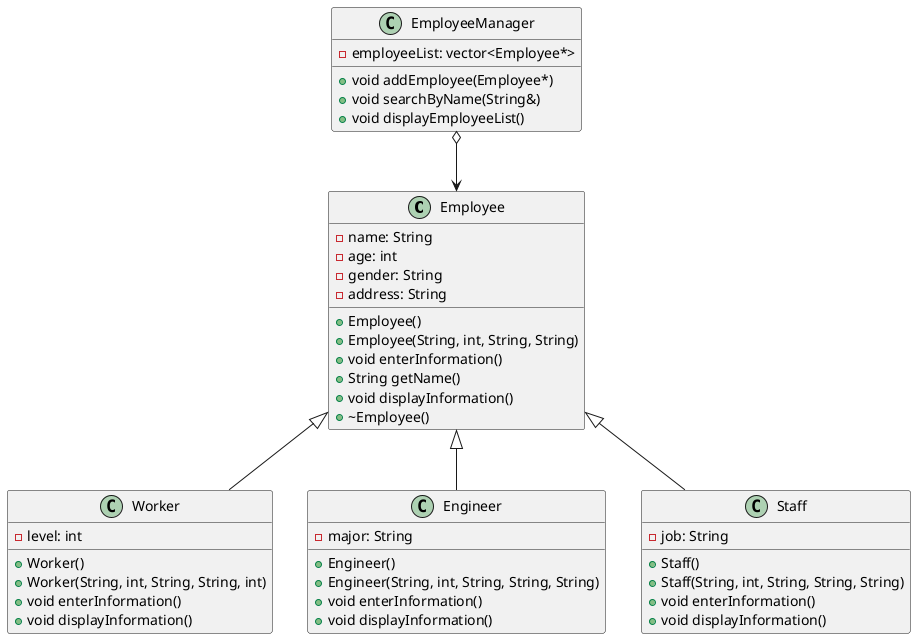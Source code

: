 @startuml

class Employee {
  - name: String
  - age: int
  - gender: String
  - address: String
  + Employee()
  + Employee(String, int, String, String)
  + void enterInformation()
  + String getName()
  + void displayInformation()
  + ~Employee()
}

class Worker {
  - level: int
  + Worker()
  + Worker(String, int, String, String, int)
  + void enterInformation()
  + void displayInformation()
}

class Engineer {
  - major: String
  + Engineer()
  + Engineer(String, int, String, String, String)
  + void enterInformation()
  + void displayInformation()
}

class Staff {
  - job: String
  + Staff()
  + Staff(String, int, String, String, String)
  + void enterInformation()
  + void displayInformation()
}

class EmployeeManager {
  - employeeList: vector<Employee*>
  + void addEmployee(Employee*)
  + void searchByName(String&)
  + void displayEmployeeList()
}

Employee <|-- Worker
Employee <|-- Engineer
Employee <|-- Staff
EmployeeManager o--> Employee
@enduml
